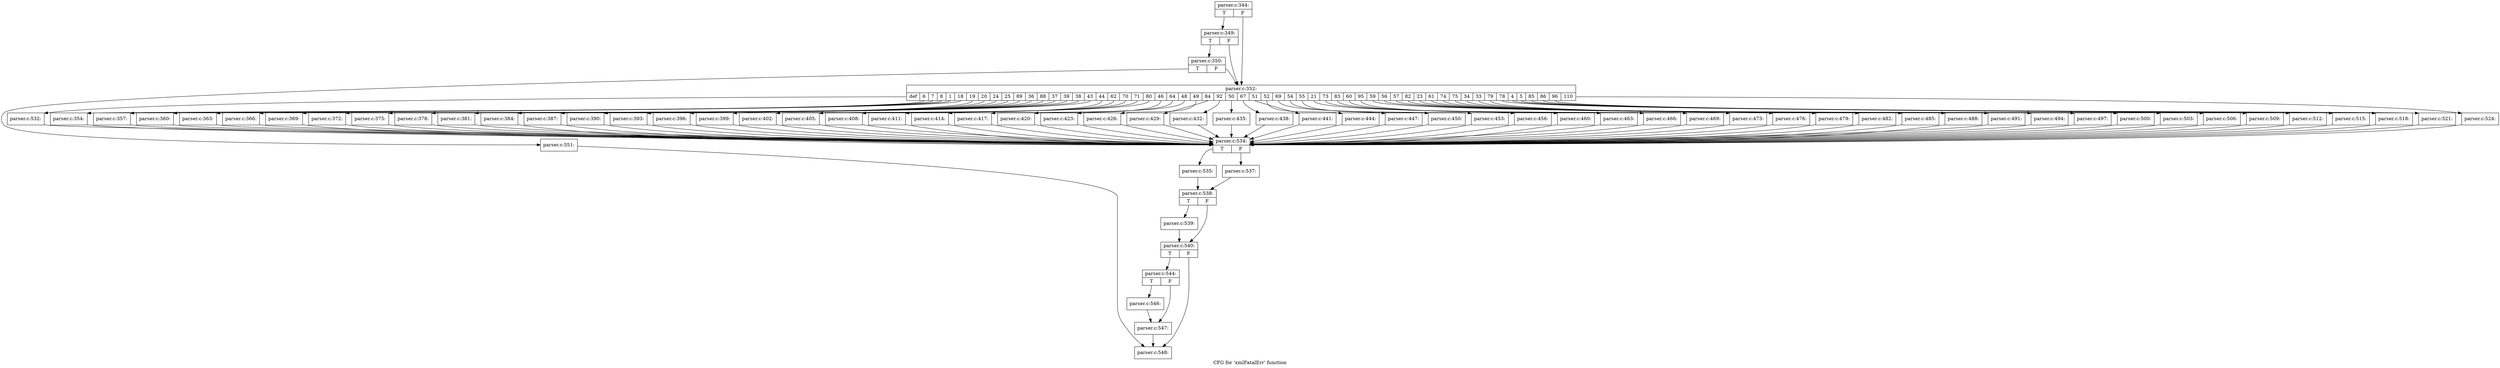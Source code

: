 digraph "CFG for 'xmlFatalErr' function" {
	label="CFG for 'xmlFatalErr' function";

	Node0x575c5c0 [shape=record,label="{parser.c:344:|{<s0>T|<s1>F}}"];
	Node0x575c5c0:s0 -> Node0x600f1f0;
	Node0x575c5c0:s1 -> Node0x600f150;
	Node0x600f1f0 [shape=record,label="{parser.c:349:|{<s0>T|<s1>F}}"];
	Node0x600f1f0:s0 -> Node0x600f1a0;
	Node0x600f1f0:s1 -> Node0x600f150;
	Node0x600f1a0 [shape=record,label="{parser.c:350:|{<s0>T|<s1>F}}"];
	Node0x600f1a0:s0 -> Node0x600f100;
	Node0x600f1a0:s1 -> Node0x600f150;
	Node0x600f100 [shape=record,label="{parser.c:351:}"];
	Node0x600f100 -> Node0x601fe90;
	Node0x600f150 [shape=record,label="{parser.c:352:|{<s0>def|<s1>6|<s2>7|<s3>8|<s4>1|<s5>18|<s6>19|<s7>20|<s8>24|<s9>25|<s10>89|<s11>36|<s12>88|<s13>37|<s14>39|<s15>38|<s16>43|<s17>44|<s18>62|<s19>70|<s20>71|<s21>80|<s22>46|<s23>64|<s24>48|<s25>49|<s26>84|<s27>92|<s28>50|<s29>67|<s30>51|<s31>52|<s32>69|<s33>54|<s34>55|<s35>21|<s36>73|<s37>83|<s38>60|<s39>95|<s40>59|<s41>56|<s42>57|<s43>82|<s44>23|<s45>61|<s46>74|<s47>75|<s48>34|<s49>33|<s50>79|<s51>78|<s52>4|<s53>5|<s54>85|<s55>86|<s56>96|<s57>110}}"];
	Node0x600f150:s0 -> Node0x600fca0;
	Node0x600f150:s1 -> Node0x600ffe0;
	Node0x600f150:s2 -> Node0x6010380;
	Node0x600f150:s3 -> Node0x6010720;
	Node0x600f150:s4 -> Node0x6010ab0;
	Node0x600f150:s5 -> Node0x6010e40;
	Node0x600f150:s6 -> Node0x60111e0;
	Node0x600f150:s7 -> Node0x6011570;
	Node0x600f150:s8 -> Node0x6011900;
	Node0x600f150:s9 -> Node0x6011c90;
	Node0x600f150:s10 -> Node0x6012030;
	Node0x600f150:s11 -> Node0x60123d0;
	Node0x600f150:s12 -> Node0x6012bc0;
	Node0x600f150:s13 -> Node0x6012f40;
	Node0x600f150:s14 -> Node0x6013130;
	Node0x600f150:s15 -> Node0x60134d0;
	Node0x600f150:s16 -> Node0x6013880;
	Node0x600f150:s17 -> Node0x6013c20;
	Node0x600f150:s18 -> Node0x6013fd0;
	Node0x600f150:s19 -> Node0x6014370;
	Node0x600f150:s20 -> Node0x6014710;
	Node0x600f150:s21 -> Node0x6014ac0;
	Node0x600f150:s22 -> Node0x6014e70;
	Node0x600f150:s23 -> Node0x6015210;
	Node0x600f150:s24 -> Node0x60155a0;
	Node0x600f150:s25 -> Node0x6015940;
	Node0x600f150:s26 -> Node0x6015cf0;
	Node0x600f150:s27 -> Node0x6016080;
	Node0x600f150:s28 -> Node0x6016410;
	Node0x600f150:s29 -> Node0x60167c0;
	Node0x600f150:s30 -> Node0x6016b70;
	Node0x600f150:s31 -> Node0x6016f20;
	Node0x600f150:s32 -> Node0x60172d0;
	Node0x600f150:s33 -> Node0x6017670;
	Node0x600f150:s34 -> Node0x6012770;
	Node0x600f150:s35 -> Node0x6018a40;
	Node0x600f150:s36 -> Node0x6018dd0;
	Node0x600f150:s37 -> Node0x6019160;
	Node0x600f150:s38 -> Node0x6019500;
	Node0x600f150:s39 -> Node0x60198a0;
	Node0x600f150:s40 -> Node0x6019c50;
	Node0x600f150:s41 -> Node0x6019ff0;
	Node0x600f150:s42 -> Node0x601a390;
	Node0x600f150:s43 -> Node0x601a730;
	Node0x600f150:s44 -> Node0x601aae0;
	Node0x600f150:s45 -> Node0x601ae80;
	Node0x600f150:s46 -> Node0x601b220;
	Node0x600f150:s47 -> Node0x601b5b0;
	Node0x600f150:s48 -> Node0x601b940;
	Node0x600f150:s49 -> Node0x601bce0;
	Node0x600f150:s50 -> Node0x601c080;
	Node0x600f150:s51 -> Node0x601c420;
	Node0x600f150:s52 -> Node0x601c7c0;
	Node0x600f150:s53 -> Node0x601cb50;
	Node0x600f150:s54 -> Node0x601cf00;
	Node0x600f150:s55 -> Node0x601d2a0;
	Node0x600f150:s56 -> Node0x601d650;
	Node0x600f150:s57 -> Node0x601da00;
	Node0x600ffe0 [shape=record,label="{parser.c:354:}"];
	Node0x600ffe0 -> Node0x600fbc0;
	Node0x6010380 [shape=record,label="{parser.c:357:}"];
	Node0x6010380 -> Node0x600fbc0;
	Node0x6010720 [shape=record,label="{parser.c:360:}"];
	Node0x6010720 -> Node0x600fbc0;
	Node0x6010ab0 [shape=record,label="{parser.c:363:}"];
	Node0x6010ab0 -> Node0x600fbc0;
	Node0x6010e40 [shape=record,label="{parser.c:366:}"];
	Node0x6010e40 -> Node0x600fbc0;
	Node0x60111e0 [shape=record,label="{parser.c:369:}"];
	Node0x60111e0 -> Node0x600fbc0;
	Node0x6011570 [shape=record,label="{parser.c:372:}"];
	Node0x6011570 -> Node0x600fbc0;
	Node0x6011900 [shape=record,label="{parser.c:375:}"];
	Node0x6011900 -> Node0x600fbc0;
	Node0x6011c90 [shape=record,label="{parser.c:378:}"];
	Node0x6011c90 -> Node0x600fbc0;
	Node0x6012030 [shape=record,label="{parser.c:381:}"];
	Node0x6012030 -> Node0x600fbc0;
	Node0x60123d0 [shape=record,label="{parser.c:384:}"];
	Node0x60123d0 -> Node0x600fbc0;
	Node0x6012bc0 [shape=record,label="{parser.c:387:}"];
	Node0x6012bc0 -> Node0x600fbc0;
	Node0x6012f40 [shape=record,label="{parser.c:390:}"];
	Node0x6012f40 -> Node0x600fbc0;
	Node0x6013130 [shape=record,label="{parser.c:393:}"];
	Node0x6013130 -> Node0x600fbc0;
	Node0x60134d0 [shape=record,label="{parser.c:396:}"];
	Node0x60134d0 -> Node0x600fbc0;
	Node0x6013880 [shape=record,label="{parser.c:399:}"];
	Node0x6013880 -> Node0x600fbc0;
	Node0x6013c20 [shape=record,label="{parser.c:402:}"];
	Node0x6013c20 -> Node0x600fbc0;
	Node0x6013fd0 [shape=record,label="{parser.c:405:}"];
	Node0x6013fd0 -> Node0x600fbc0;
	Node0x6014370 [shape=record,label="{parser.c:408:}"];
	Node0x6014370 -> Node0x600fbc0;
	Node0x6014710 [shape=record,label="{parser.c:411:}"];
	Node0x6014710 -> Node0x600fbc0;
	Node0x6014ac0 [shape=record,label="{parser.c:414:}"];
	Node0x6014ac0 -> Node0x600fbc0;
	Node0x6014e70 [shape=record,label="{parser.c:417:}"];
	Node0x6014e70 -> Node0x600fbc0;
	Node0x6015210 [shape=record,label="{parser.c:420:}"];
	Node0x6015210 -> Node0x600fbc0;
	Node0x60155a0 [shape=record,label="{parser.c:423:}"];
	Node0x60155a0 -> Node0x600fbc0;
	Node0x6015940 [shape=record,label="{parser.c:426:}"];
	Node0x6015940 -> Node0x600fbc0;
	Node0x6015cf0 [shape=record,label="{parser.c:429:}"];
	Node0x6015cf0 -> Node0x600fbc0;
	Node0x6016080 [shape=record,label="{parser.c:432:}"];
	Node0x6016080 -> Node0x600fbc0;
	Node0x6016410 [shape=record,label="{parser.c:435:}"];
	Node0x6016410 -> Node0x600fbc0;
	Node0x60167c0 [shape=record,label="{parser.c:438:}"];
	Node0x60167c0 -> Node0x600fbc0;
	Node0x6016b70 [shape=record,label="{parser.c:441:}"];
	Node0x6016b70 -> Node0x600fbc0;
	Node0x6016f20 [shape=record,label="{parser.c:444:}"];
	Node0x6016f20 -> Node0x600fbc0;
	Node0x60172d0 [shape=record,label="{parser.c:447:}"];
	Node0x60172d0 -> Node0x600fbc0;
	Node0x6017670 [shape=record,label="{parser.c:450:}"];
	Node0x6017670 -> Node0x600fbc0;
	Node0x6012770 [shape=record,label="{parser.c:453:}"];
	Node0x6012770 -> Node0x600fbc0;
	Node0x6018a40 [shape=record,label="{parser.c:456:}"];
	Node0x6018a40 -> Node0x600fbc0;
	Node0x6018dd0 [shape=record,label="{parser.c:460:}"];
	Node0x6018dd0 -> Node0x600fbc0;
	Node0x6019160 [shape=record,label="{parser.c:463:}"];
	Node0x6019160 -> Node0x600fbc0;
	Node0x6019500 [shape=record,label="{parser.c:466:}"];
	Node0x6019500 -> Node0x600fbc0;
	Node0x60198a0 [shape=record,label="{parser.c:469:}"];
	Node0x60198a0 -> Node0x600fbc0;
	Node0x6019c50 [shape=record,label="{parser.c:473:}"];
	Node0x6019c50 -> Node0x600fbc0;
	Node0x6019ff0 [shape=record,label="{parser.c:476:}"];
	Node0x6019ff0 -> Node0x600fbc0;
	Node0x601a390 [shape=record,label="{parser.c:479:}"];
	Node0x601a390 -> Node0x600fbc0;
	Node0x601a730 [shape=record,label="{parser.c:482:}"];
	Node0x601a730 -> Node0x600fbc0;
	Node0x601aae0 [shape=record,label="{parser.c:485:}"];
	Node0x601aae0 -> Node0x600fbc0;
	Node0x601ae80 [shape=record,label="{parser.c:488:}"];
	Node0x601ae80 -> Node0x600fbc0;
	Node0x601b220 [shape=record,label="{parser.c:491:}"];
	Node0x601b220 -> Node0x600fbc0;
	Node0x601b5b0 [shape=record,label="{parser.c:494:}"];
	Node0x601b5b0 -> Node0x600fbc0;
	Node0x601b940 [shape=record,label="{parser.c:497:}"];
	Node0x601b940 -> Node0x600fbc0;
	Node0x601bce0 [shape=record,label="{parser.c:500:}"];
	Node0x601bce0 -> Node0x600fbc0;
	Node0x601c080 [shape=record,label="{parser.c:503:}"];
	Node0x601c080 -> Node0x600fbc0;
	Node0x601c420 [shape=record,label="{parser.c:506:}"];
	Node0x601c420 -> Node0x600fbc0;
	Node0x601c7c0 [shape=record,label="{parser.c:509:}"];
	Node0x601c7c0 -> Node0x600fbc0;
	Node0x601cb50 [shape=record,label="{parser.c:512:}"];
	Node0x601cb50 -> Node0x600fbc0;
	Node0x601cf00 [shape=record,label="{parser.c:515:}"];
	Node0x601cf00 -> Node0x600fbc0;
	Node0x601d2a0 [shape=record,label="{parser.c:518:}"];
	Node0x601d2a0 -> Node0x600fbc0;
	Node0x601d650 [shape=record,label="{parser.c:521:}"];
	Node0x601d650 -> Node0x600fbc0;
	Node0x601da00 [shape=record,label="{parser.c:524:}"];
	Node0x601da00 -> Node0x600fbc0;
	Node0x600fca0 [shape=record,label="{parser.c:532:}"];
	Node0x600fca0 -> Node0x600fbc0;
	Node0x600fbc0 [shape=record,label="{parser.c:534:|{<s0>T|<s1>F}}"];
	Node0x600fbc0:s0 -> Node0x601e1d0;
	Node0x600fbc0:s1 -> Node0x601e270;
	Node0x601e1d0 [shape=record,label="{parser.c:535:}"];
	Node0x601e1d0 -> Node0x601e220;
	Node0x601e270 [shape=record,label="{parser.c:537:}"];
	Node0x601e270 -> Node0x601e220;
	Node0x601e220 [shape=record,label="{parser.c:538:|{<s0>T|<s1>F}}"];
	Node0x601e220:s0 -> Node0x5c4de70;
	Node0x601e220:s1 -> Node0x5c4dec0;
	Node0x5c4de70 [shape=record,label="{parser.c:539:}"];
	Node0x5c4de70 -> Node0x5c4dec0;
	Node0x5c4dec0 [shape=record,label="{parser.c:540:|{<s0>T|<s1>F}}"];
	Node0x5c4dec0:s0 -> Node0x601fe40;
	Node0x5c4dec0:s1 -> Node0x601fe90;
	Node0x601fe40 [shape=record,label="{parser.c:544:|{<s0>T|<s1>F}}"];
	Node0x601fe40:s0 -> Node0x6020f40;
	Node0x601fe40:s1 -> Node0x6020f90;
	Node0x6020f40 [shape=record,label="{parser.c:546:}"];
	Node0x6020f40 -> Node0x6020f90;
	Node0x6020f90 [shape=record,label="{parser.c:547:}"];
	Node0x6020f90 -> Node0x601fe90;
	Node0x601fe90 [shape=record,label="{parser.c:548:}"];
}
